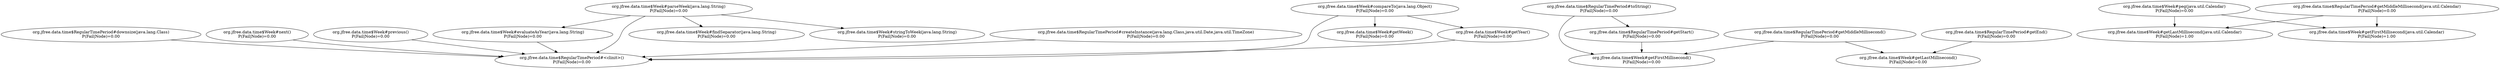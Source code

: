 digraph G {
  "org.jfree.data.time$Week#evaluateAsYear(java.lang.String)" [label="org.jfree.data.time$Week#evaluateAsYear(java.lang.String)\nP(Fail|Node)=0.00"];
  "org.jfree.data.time$RegularTimePeriod#<clinit>()" [label="org.jfree.data.time$RegularTimePeriod#<clinit>()\nP(Fail|Node)=0.00"];
  "org.jfree.data.time$RegularTimePeriod#downsize(java.lang.Class)" [label="org.jfree.data.time$RegularTimePeriod#downsize(java.lang.Class)\nP(Fail|Node)=0.00"];
  "org.jfree.data.time$RegularTimePeriod#toString()" [label="org.jfree.data.time$RegularTimePeriod#toString()\nP(Fail|Node)=0.00"];
  "org.jfree.data.time$Week#getFirstMillisecond()" [label="org.jfree.data.time$Week#getFirstMillisecond()\nP(Fail|Node)=0.00"];
  "org.jfree.data.time$RegularTimePeriod#getStart()" [label="org.jfree.data.time$RegularTimePeriod#getStart()\nP(Fail|Node)=0.00"];
  "org.jfree.data.time$RegularTimePeriod#getMiddleMillisecond()" [label="org.jfree.data.time$RegularTimePeriod#getMiddleMillisecond()\nP(Fail|Node)=0.00"];
  "org.jfree.data.time$Week#getLastMillisecond()" [label="org.jfree.data.time$Week#getLastMillisecond()\nP(Fail|Node)=0.00"];
  "org.jfree.data.time$Week#next()" [label="org.jfree.data.time$Week#next()\nP(Fail|Node)=0.00"];
  "org.jfree.data.time$Week#previous()" [label="org.jfree.data.time$Week#previous()\nP(Fail|Node)=0.00"];
  "org.jfree.data.time$Week#peg(java.util.Calendar)" [label="org.jfree.data.time$Week#peg(java.util.Calendar)\nP(Fail|Node)=0.00"];
  "org.jfree.data.time$Week#getLastMillisecond(java.util.Calendar)" [label="org.jfree.data.time$Week#getLastMillisecond(java.util.Calendar)\nP(Fail|Node)=1.00"];
  "org.jfree.data.time$Week#getFirstMillisecond(java.util.Calendar)" [label="org.jfree.data.time$Week#getFirstMillisecond(java.util.Calendar)\nP(Fail|Node)=1.00"];
  "org.jfree.data.time$Week#parseWeek(java.lang.String)" [label="org.jfree.data.time$Week#parseWeek(java.lang.String)\nP(Fail|Node)=0.00"];
  "org.jfree.data.time$Week#findSeparator(java.lang.String)" [label="org.jfree.data.time$Week#findSeparator(java.lang.String)\nP(Fail|Node)=0.00"];
  "org.jfree.data.time$Week#stringToWeek(java.lang.String)" [label="org.jfree.data.time$Week#stringToWeek(java.lang.String)\nP(Fail|Node)=0.00"];
  "org.jfree.data.time$RegularTimePeriod#createInstance(java.lang.Class,java.util.Date,java.util.TimeZone)" [label="org.jfree.data.time$RegularTimePeriod#createInstance(java.lang.Class,java.util.Date,java.util.TimeZone)\nP(Fail|Node)=0.00"];
  "org.jfree.data.time$RegularTimePeriod#getEnd()" [label="org.jfree.data.time$RegularTimePeriod#getEnd()\nP(Fail|Node)=0.00"];
  "org.jfree.data.time$Week#compareTo(java.lang.Object)" [label="org.jfree.data.time$Week#compareTo(java.lang.Object)\nP(Fail|Node)=0.00"];
  "org.jfree.data.time$Week#getWeek()" [label="org.jfree.data.time$Week#getWeek()\nP(Fail|Node)=0.00"];
  "org.jfree.data.time$Week#getYear()" [label="org.jfree.data.time$Week#getYear()\nP(Fail|Node)=0.00"];
  "org.jfree.data.time$RegularTimePeriod#getMiddleMillisecond(java.util.Calendar)" [label="org.jfree.data.time$RegularTimePeriod#getMiddleMillisecond(java.util.Calendar)\nP(Fail|Node)=0.00"];
  "org.jfree.data.time$Week#evaluateAsYear(java.lang.String)" -> "org.jfree.data.time$RegularTimePeriod#<clinit>()";
  "org.jfree.data.time$RegularTimePeriod#downsize(java.lang.Class)" -> "org.jfree.data.time$RegularTimePeriod#<clinit>()";
  "org.jfree.data.time$RegularTimePeriod#toString()" -> "org.jfree.data.time$Week#getFirstMillisecond()";
  "org.jfree.data.time$RegularTimePeriod#toString()" -> "org.jfree.data.time$RegularTimePeriod#getStart()";
  "org.jfree.data.time$RegularTimePeriod#getStart()" -> "org.jfree.data.time$Week#getFirstMillisecond()";
  "org.jfree.data.time$RegularTimePeriod#getMiddleMillisecond()" -> "org.jfree.data.time$Week#getLastMillisecond()";
  "org.jfree.data.time$RegularTimePeriod#getMiddleMillisecond()" -> "org.jfree.data.time$Week#getFirstMillisecond()";
  "org.jfree.data.time$Week#next()" -> "org.jfree.data.time$RegularTimePeriod#<clinit>()";
  "org.jfree.data.time$Week#previous()" -> "org.jfree.data.time$RegularTimePeriod#<clinit>()";
  "org.jfree.data.time$Week#peg(java.util.Calendar)" -> "org.jfree.data.time$Week#getLastMillisecond(java.util.Calendar)";
  "org.jfree.data.time$Week#peg(java.util.Calendar)" -> "org.jfree.data.time$Week#getFirstMillisecond(java.util.Calendar)";
  "org.jfree.data.time$Week#parseWeek(java.lang.String)" -> "org.jfree.data.time$Week#evaluateAsYear(java.lang.String)";
  "org.jfree.data.time$Week#parseWeek(java.lang.String)" -> "org.jfree.data.time$Week#findSeparator(java.lang.String)";
  "org.jfree.data.time$Week#parseWeek(java.lang.String)" -> "org.jfree.data.time$Week#stringToWeek(java.lang.String)";
  "org.jfree.data.time$Week#parseWeek(java.lang.String)" -> "org.jfree.data.time$RegularTimePeriod#<clinit>()";
  "org.jfree.data.time$RegularTimePeriod#createInstance(java.lang.Class,java.util.Date,java.util.TimeZone)" -> "org.jfree.data.time$RegularTimePeriod#<clinit>()";
  "org.jfree.data.time$RegularTimePeriod#getEnd()" -> "org.jfree.data.time$Week#getLastMillisecond()";
  "org.jfree.data.time$Week#compareTo(java.lang.Object)" -> "org.jfree.data.time$Week#getWeek()";
  "org.jfree.data.time$Week#compareTo(java.lang.Object)" -> "org.jfree.data.time$RegularTimePeriod#<clinit>()";
  "org.jfree.data.time$Week#compareTo(java.lang.Object)" -> "org.jfree.data.time$Week#getYear()";
  "org.jfree.data.time$Week#getYear()" -> "org.jfree.data.time$RegularTimePeriod#<clinit>()";
  "org.jfree.data.time$RegularTimePeriod#getMiddleMillisecond(java.util.Calendar)" -> "org.jfree.data.time$Week#getLastMillisecond(java.util.Calendar)";
  "org.jfree.data.time$RegularTimePeriod#getMiddleMillisecond(java.util.Calendar)" -> "org.jfree.data.time$Week#getFirstMillisecond(java.util.Calendar)";
}
